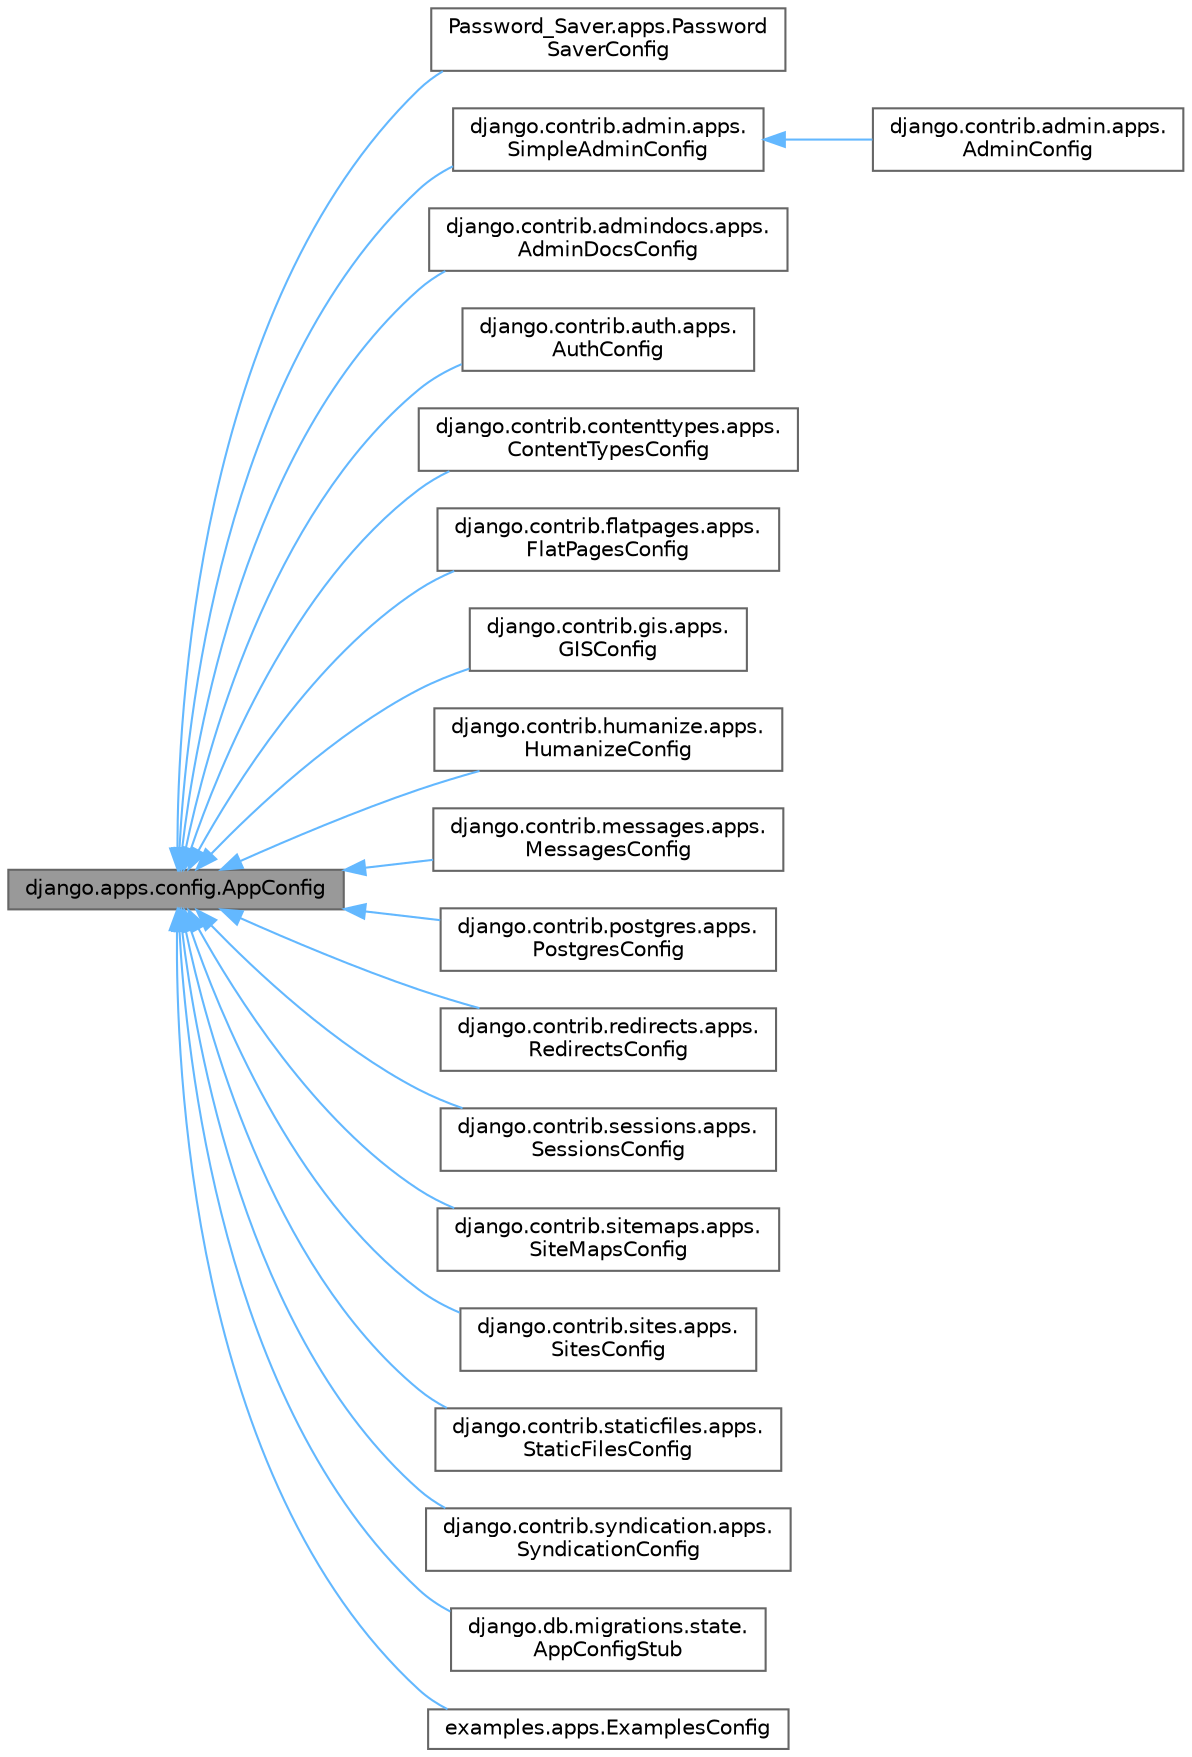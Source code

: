 digraph "django.apps.config.AppConfig"
{
 // LATEX_PDF_SIZE
  bgcolor="transparent";
  edge [fontname=Helvetica,fontsize=10,labelfontname=Helvetica,labelfontsize=10];
  node [fontname=Helvetica,fontsize=10,shape=box,height=0.2,width=0.4];
  rankdir="LR";
  Node1 [id="Node000001",label="django.apps.config.AppConfig",height=0.2,width=0.4,color="gray40", fillcolor="grey60", style="filled", fontcolor="black",tooltip=" "];
  Node1 -> Node2 [id="edge1_Node000001_Node000002",dir="back",color="steelblue1",style="solid",tooltip=" "];
  Node2 [id="Node000002",label="Password_Saver.apps.Password\lSaverConfig",height=0.2,width=0.4,color="gray40", fillcolor="white", style="filled",URL="$class_password___saver_1_1apps_1_1_password_saver_config.html",tooltip=" "];
  Node1 -> Node3 [id="edge2_Node000001_Node000003",dir="back",color="steelblue1",style="solid",tooltip=" "];
  Node3 [id="Node000003",label="django.contrib.admin.apps.\lSimpleAdminConfig",height=0.2,width=0.4,color="gray40", fillcolor="white", style="filled",URL="$classdjango_1_1contrib_1_1admin_1_1apps_1_1_simple_admin_config.html",tooltip=" "];
  Node3 -> Node4 [id="edge3_Node000003_Node000004",dir="back",color="steelblue1",style="solid",tooltip=" "];
  Node4 [id="Node000004",label="django.contrib.admin.apps.\lAdminConfig",height=0.2,width=0.4,color="gray40", fillcolor="white", style="filled",URL="$classdjango_1_1contrib_1_1admin_1_1apps_1_1_admin_config.html",tooltip=" "];
  Node1 -> Node5 [id="edge4_Node000001_Node000005",dir="back",color="steelblue1",style="solid",tooltip=" "];
  Node5 [id="Node000005",label="django.contrib.admindocs.apps.\lAdminDocsConfig",height=0.2,width=0.4,color="gray40", fillcolor="white", style="filled",URL="$classdjango_1_1contrib_1_1admindocs_1_1apps_1_1_admin_docs_config.html",tooltip=" "];
  Node1 -> Node6 [id="edge5_Node000001_Node000006",dir="back",color="steelblue1",style="solid",tooltip=" "];
  Node6 [id="Node000006",label="django.contrib.auth.apps.\lAuthConfig",height=0.2,width=0.4,color="gray40", fillcolor="white", style="filled",URL="$classdjango_1_1contrib_1_1auth_1_1apps_1_1_auth_config.html",tooltip=" "];
  Node1 -> Node7 [id="edge6_Node000001_Node000007",dir="back",color="steelblue1",style="solid",tooltip=" "];
  Node7 [id="Node000007",label="django.contrib.contenttypes.apps.\lContentTypesConfig",height=0.2,width=0.4,color="gray40", fillcolor="white", style="filled",URL="$classdjango_1_1contrib_1_1contenttypes_1_1apps_1_1_content_types_config.html",tooltip=" "];
  Node1 -> Node8 [id="edge7_Node000001_Node000008",dir="back",color="steelblue1",style="solid",tooltip=" "];
  Node8 [id="Node000008",label="django.contrib.flatpages.apps.\lFlatPagesConfig",height=0.2,width=0.4,color="gray40", fillcolor="white", style="filled",URL="$classdjango_1_1contrib_1_1flatpages_1_1apps_1_1_flat_pages_config.html",tooltip=" "];
  Node1 -> Node9 [id="edge8_Node000001_Node000009",dir="back",color="steelblue1",style="solid",tooltip=" "];
  Node9 [id="Node000009",label="django.contrib.gis.apps.\lGISConfig",height=0.2,width=0.4,color="gray40", fillcolor="white", style="filled",URL="$classdjango_1_1contrib_1_1gis_1_1apps_1_1_g_i_s_config.html",tooltip=" "];
  Node1 -> Node10 [id="edge9_Node000001_Node000010",dir="back",color="steelblue1",style="solid",tooltip=" "];
  Node10 [id="Node000010",label="django.contrib.humanize.apps.\lHumanizeConfig",height=0.2,width=0.4,color="gray40", fillcolor="white", style="filled",URL="$classdjango_1_1contrib_1_1humanize_1_1apps_1_1_humanize_config.html",tooltip=" "];
  Node1 -> Node11 [id="edge10_Node000001_Node000011",dir="back",color="steelblue1",style="solid",tooltip=" "];
  Node11 [id="Node000011",label="django.contrib.messages.apps.\lMessagesConfig",height=0.2,width=0.4,color="gray40", fillcolor="white", style="filled",URL="$classdjango_1_1contrib_1_1messages_1_1apps_1_1_messages_config.html",tooltip=" "];
  Node1 -> Node12 [id="edge11_Node000001_Node000012",dir="back",color="steelblue1",style="solid",tooltip=" "];
  Node12 [id="Node000012",label="django.contrib.postgres.apps.\lPostgresConfig",height=0.2,width=0.4,color="gray40", fillcolor="white", style="filled",URL="$classdjango_1_1contrib_1_1postgres_1_1apps_1_1_postgres_config.html",tooltip=" "];
  Node1 -> Node13 [id="edge12_Node000001_Node000013",dir="back",color="steelblue1",style="solid",tooltip=" "];
  Node13 [id="Node000013",label="django.contrib.redirects.apps.\lRedirectsConfig",height=0.2,width=0.4,color="gray40", fillcolor="white", style="filled",URL="$classdjango_1_1contrib_1_1redirects_1_1apps_1_1_redirects_config.html",tooltip=" "];
  Node1 -> Node14 [id="edge13_Node000001_Node000014",dir="back",color="steelblue1",style="solid",tooltip=" "];
  Node14 [id="Node000014",label="django.contrib.sessions.apps.\lSessionsConfig",height=0.2,width=0.4,color="gray40", fillcolor="white", style="filled",URL="$classdjango_1_1contrib_1_1sessions_1_1apps_1_1_sessions_config.html",tooltip=" "];
  Node1 -> Node15 [id="edge14_Node000001_Node000015",dir="back",color="steelblue1",style="solid",tooltip=" "];
  Node15 [id="Node000015",label="django.contrib.sitemaps.apps.\lSiteMapsConfig",height=0.2,width=0.4,color="gray40", fillcolor="white", style="filled",URL="$classdjango_1_1contrib_1_1sitemaps_1_1apps_1_1_site_maps_config.html",tooltip=" "];
  Node1 -> Node16 [id="edge15_Node000001_Node000016",dir="back",color="steelblue1",style="solid",tooltip=" "];
  Node16 [id="Node000016",label="django.contrib.sites.apps.\lSitesConfig",height=0.2,width=0.4,color="gray40", fillcolor="white", style="filled",URL="$classdjango_1_1contrib_1_1sites_1_1apps_1_1_sites_config.html",tooltip=" "];
  Node1 -> Node17 [id="edge16_Node000001_Node000017",dir="back",color="steelblue1",style="solid",tooltip=" "];
  Node17 [id="Node000017",label="django.contrib.staticfiles.apps.\lStaticFilesConfig",height=0.2,width=0.4,color="gray40", fillcolor="white", style="filled",URL="$classdjango_1_1contrib_1_1staticfiles_1_1apps_1_1_static_files_config.html",tooltip=" "];
  Node1 -> Node18 [id="edge17_Node000001_Node000018",dir="back",color="steelblue1",style="solid",tooltip=" "];
  Node18 [id="Node000018",label="django.contrib.syndication.apps.\lSyndicationConfig",height=0.2,width=0.4,color="gray40", fillcolor="white", style="filled",URL="$classdjango_1_1contrib_1_1syndication_1_1apps_1_1_syndication_config.html",tooltip=" "];
  Node1 -> Node19 [id="edge18_Node000001_Node000019",dir="back",color="steelblue1",style="solid",tooltip=" "];
  Node19 [id="Node000019",label="django.db.migrations.state.\lAppConfigStub",height=0.2,width=0.4,color="gray40", fillcolor="white", style="filled",URL="$classdjango_1_1db_1_1migrations_1_1state_1_1_app_config_stub.html",tooltip=" "];
  Node1 -> Node20 [id="edge19_Node000001_Node000020",dir="back",color="steelblue1",style="solid",tooltip=" "];
  Node20 [id="Node000020",label="examples.apps.ExamplesConfig",height=0.2,width=0.4,color="gray40", fillcolor="white", style="filled",URL="$classexamples_1_1apps_1_1_examples_config.html",tooltip=" "];
}
